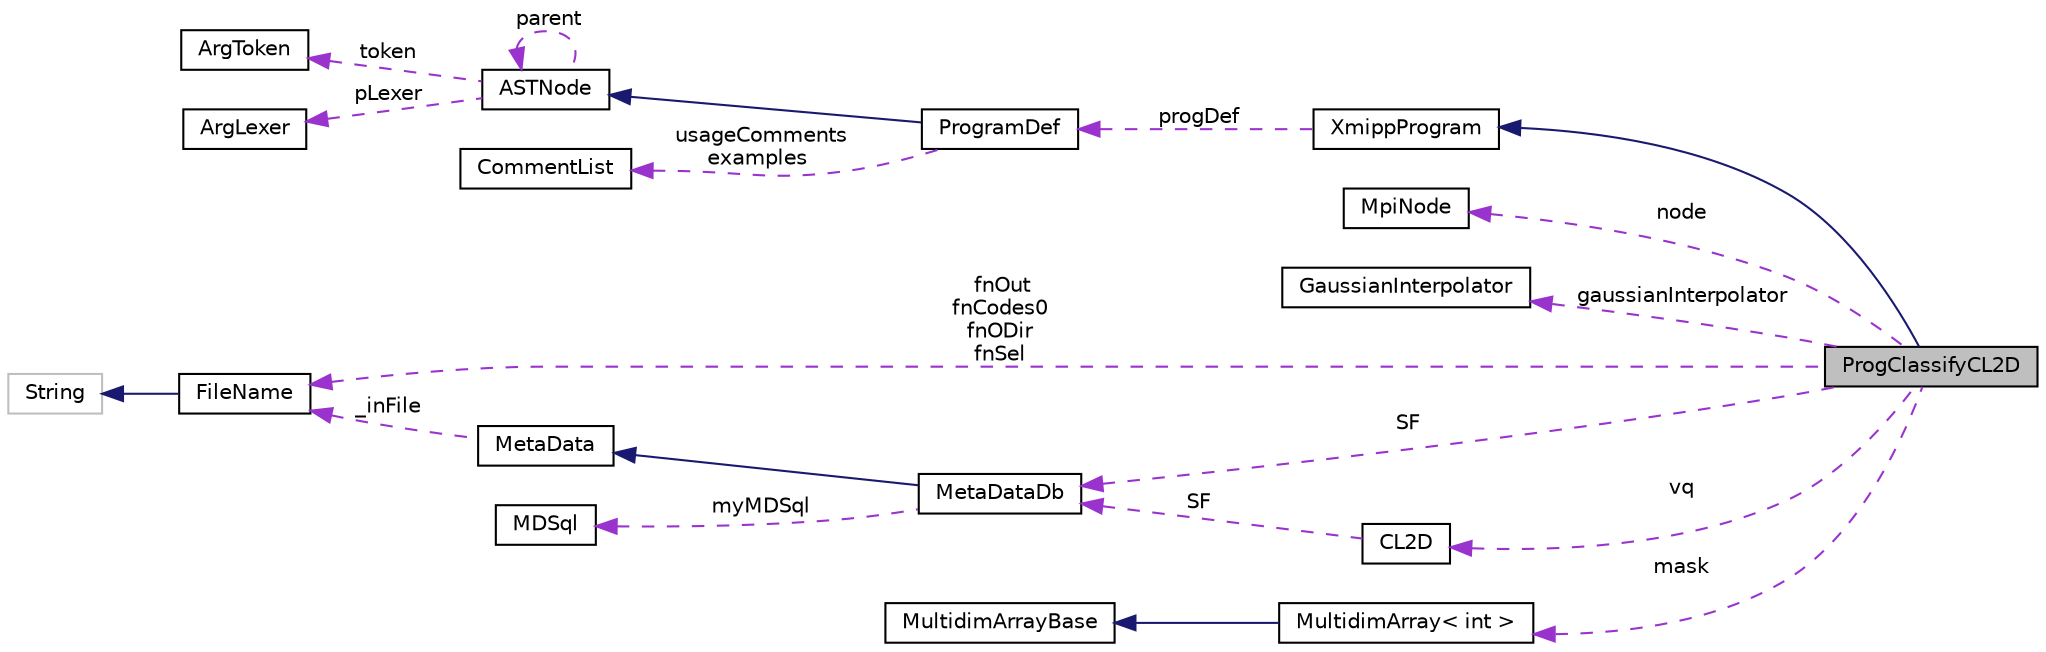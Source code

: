 digraph "ProgClassifyCL2D"
{
  edge [fontname="Helvetica",fontsize="10",labelfontname="Helvetica",labelfontsize="10"];
  node [fontname="Helvetica",fontsize="10",shape=record];
  rankdir="LR";
  Node2 [label="ProgClassifyCL2D",height=0.2,width=0.4,color="black", fillcolor="grey75", style="filled", fontcolor="black"];
  Node3 -> Node2 [dir="back",color="midnightblue",fontsize="10",style="solid",fontname="Helvetica"];
  Node3 [label="XmippProgram",height=0.2,width=0.4,color="black", fillcolor="white", style="filled",URL="$classXmippProgram.html"];
  Node4 -> Node3 [dir="back",color="darkorchid3",fontsize="10",style="dashed",label=" progDef" ,fontname="Helvetica"];
  Node4 [label="ProgramDef",height=0.2,width=0.4,color="black", fillcolor="white", style="filled",URL="$classProgramDef.html"];
  Node5 -> Node4 [dir="back",color="midnightblue",fontsize="10",style="solid",fontname="Helvetica"];
  Node5 [label="ASTNode",height=0.2,width=0.4,color="black", fillcolor="white", style="filled",URL="$classASTNode.html"];
  Node6 -> Node5 [dir="back",color="darkorchid3",fontsize="10",style="dashed",label=" token" ,fontname="Helvetica"];
  Node6 [label="ArgToken",height=0.2,width=0.4,color="black", fillcolor="white", style="filled",URL="$classArgToken.html"];
  Node7 -> Node5 [dir="back",color="darkorchid3",fontsize="10",style="dashed",label=" pLexer" ,fontname="Helvetica"];
  Node7 [label="ArgLexer",height=0.2,width=0.4,color="black", fillcolor="white", style="filled",URL="$classArgLexer.html"];
  Node5 -> Node5 [dir="back",color="darkorchid3",fontsize="10",style="dashed",label=" parent" ,fontname="Helvetica"];
  Node8 -> Node4 [dir="back",color="darkorchid3",fontsize="10",style="dashed",label=" usageComments\nexamples" ,fontname="Helvetica"];
  Node8 [label="CommentList",height=0.2,width=0.4,color="black", fillcolor="white", style="filled",URL="$classCommentList.html"];
  Node9 -> Node2 [dir="back",color="darkorchid3",fontsize="10",style="dashed",label=" node" ,fontname="Helvetica"];
  Node9 [label="MpiNode",height=0.2,width=0.4,color="black", fillcolor="white", style="filled",URL="$classMpiNode.html"];
  Node10 -> Node2 [dir="back",color="darkorchid3",fontsize="10",style="dashed",label=" gaussianInterpolator" ,fontname="Helvetica"];
  Node10 [label="GaussianInterpolator",height=0.2,width=0.4,color="black", fillcolor="white", style="filled",URL="$classGaussianInterpolator.html"];
  Node11 -> Node2 [dir="back",color="darkorchid3",fontsize="10",style="dashed",label=" vq" ,fontname="Helvetica"];
  Node11 [label="CL2D",height=0.2,width=0.4,color="black", fillcolor="white", style="filled",URL="$classCL2D.html"];
  Node12 -> Node11 [dir="back",color="darkorchid3",fontsize="10",style="dashed",label=" SF" ,fontname="Helvetica"];
  Node12 [label="MetaDataDb",height=0.2,width=0.4,color="black", fillcolor="white", style="filled",URL="$classMetaDataDb.html"];
  Node13 -> Node12 [dir="back",color="midnightblue",fontsize="10",style="solid",fontname="Helvetica"];
  Node13 [label="MetaData",height=0.2,width=0.4,color="black", fillcolor="white", style="filled",URL="$classMetaData.html"];
  Node14 -> Node13 [dir="back",color="darkorchid3",fontsize="10",style="dashed",label=" _inFile" ,fontname="Helvetica"];
  Node14 [label="FileName",height=0.2,width=0.4,color="black", fillcolor="white", style="filled",URL="$classFileName.html"];
  Node15 -> Node14 [dir="back",color="midnightblue",fontsize="10",style="solid",fontname="Helvetica"];
  Node15 [label="String",height=0.2,width=0.4,color="grey75", fillcolor="white", style="filled"];
  Node16 -> Node12 [dir="back",color="darkorchid3",fontsize="10",style="dashed",label=" myMDSql" ,fontname="Helvetica"];
  Node16 [label="MDSql",height=0.2,width=0.4,color="black", fillcolor="white", style="filled",URL="$classMDSql.html"];
  Node12 -> Node2 [dir="back",color="darkorchid3",fontsize="10",style="dashed",label=" SF" ,fontname="Helvetica"];
  Node17 -> Node2 [dir="back",color="darkorchid3",fontsize="10",style="dashed",label=" mask" ,fontname="Helvetica"];
  Node17 [label="MultidimArray\< int \>",height=0.2,width=0.4,color="black", fillcolor="white", style="filled",URL="$classMultidimArray.html"];
  Node18 -> Node17 [dir="back",color="midnightblue",fontsize="10",style="solid",fontname="Helvetica"];
  Node18 [label="MultidimArrayBase",height=0.2,width=0.4,color="black", fillcolor="white", style="filled",URL="$classMultidimArrayBase.html"];
  Node14 -> Node2 [dir="back",color="darkorchid3",fontsize="10",style="dashed",label=" fnOut\nfnCodes0\nfnODir\nfnSel" ,fontname="Helvetica"];
}
